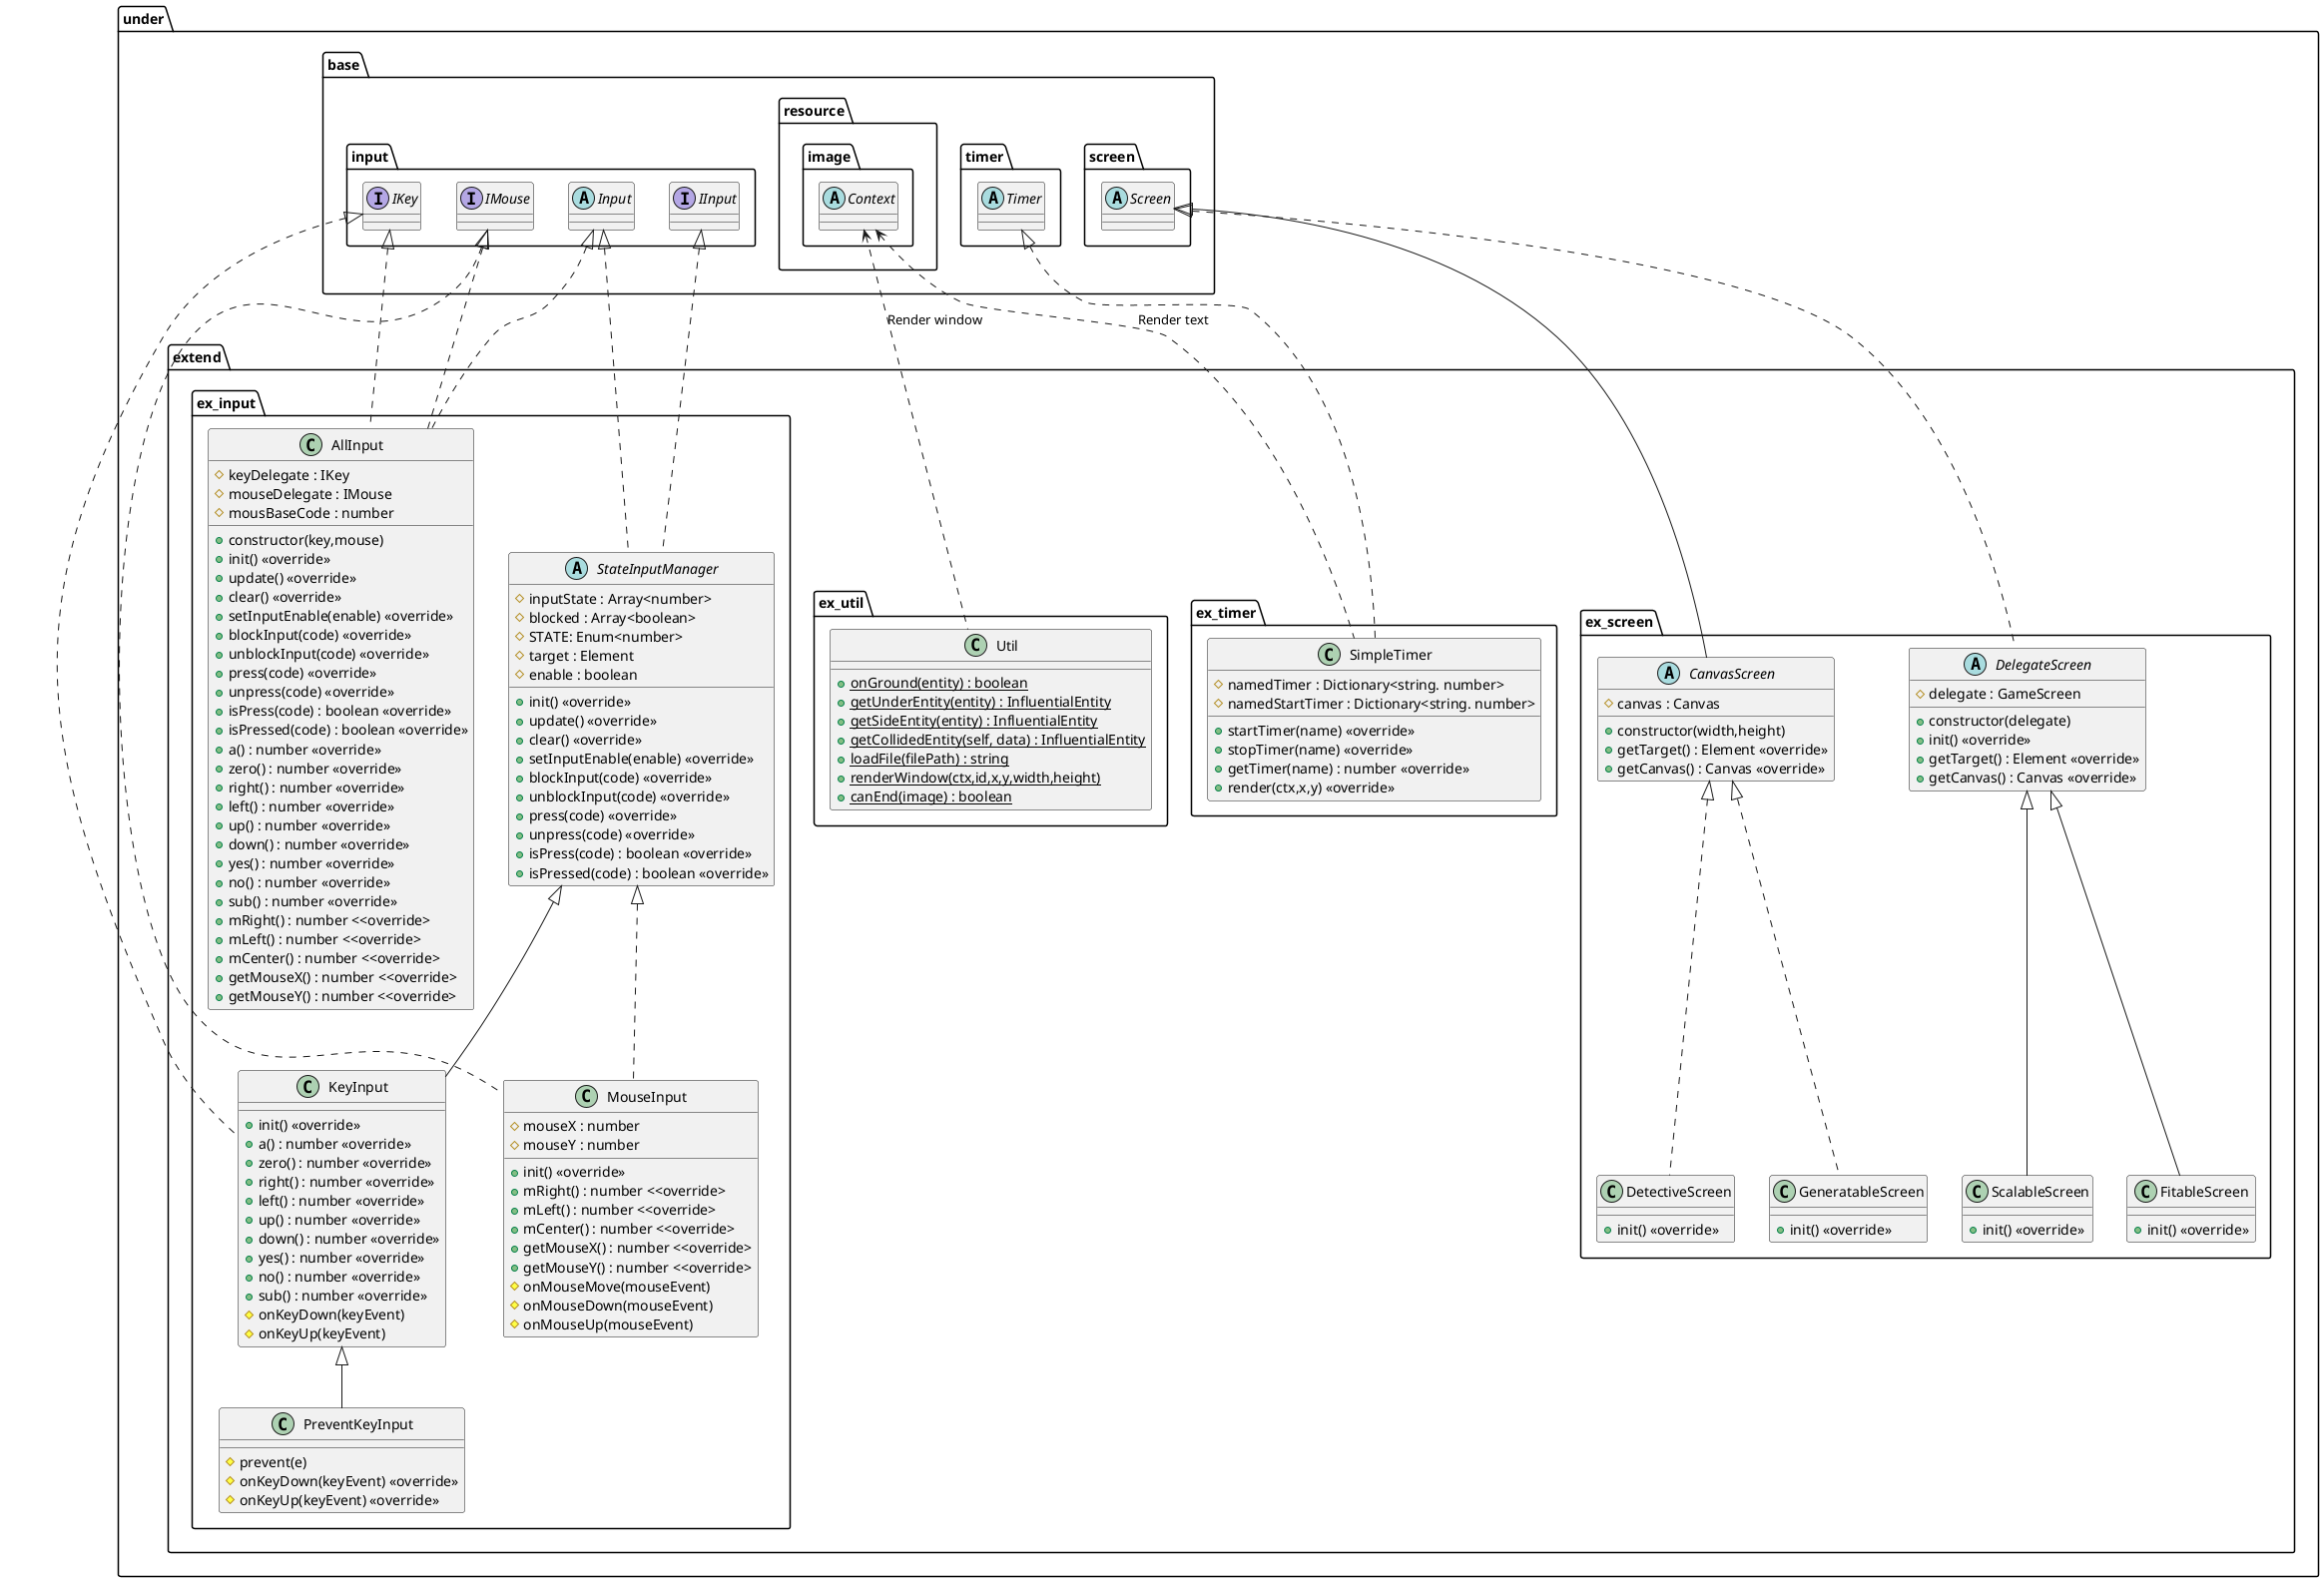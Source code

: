 @startuml GameBaseExtend

package under {
    package extend {
        package ex_input {
            abstract StateInputManager {
                #inputState : Array<number>
                #blocked : Array<boolean>
                #STATE: Enum<number>
                #target : Element
                #enable : boolean
                +init() <<override>>
                +update() <<override>>
                +clear() <<override>>
                +setInputEnable(enable) <<override>>
                +blockInput(code) <<override>>
                +unblockInput(code) <<override>>
                +press(code) <<override>>
                +unpress(code) <<override>>
                +isPress(code) : boolean <<override>>
                +isPressed(code) : boolean <<override>>
            }
            class KeyInput {
                +init() <<override>>
                +a() : number <<override>>
                +zero() : number <<override>>
                +right() : number <<override>>
                +left() : number <<override>>
                +up() : number <<override>>
                +down() : number <<override>>
                +yes() : number <<override>>
                +no() : number <<override>>
                +sub() : number <<override>>
                #onKeyDown(keyEvent)
                #onKeyUp(keyEvent)
            }
            class PreventKeyInput {
                #prevent(e)
                #onKeyDown(keyEvent) <<override>>
                #onKeyUp(keyEvent) <<override>>
            }
            class MouseInput {
                #mouseX : number
                #mouseY : number
                +init() <<override>>
                +mRight() : number <<override>
                +mLeft() : number <<override>
                +mCenter() : number <<override>
                +getMouseX() : number <<override>
                +getMouseY() : number <<override>
                #onMouseMove(mouseEvent)
                #onMouseDown(mouseEvent)
                #onMouseUp(mouseEvent)

            }
            class AllInput {
                +constructor(key,mouse)
                #keyDelegate : IKey
                #mouseDelegate : IMouse
                #mousBaseCode : number
                +init() <<override>>
                +update() <<override>>
                +clear() <<override>>
                +setInputEnable(enable) <<override>>
                +blockInput(code) <<override>>
                +unblockInput(code) <<override>>
                +press(code) <<override>>
                +unpress(code) <<override>>
                +isPress(code) : boolean <<override>>
                +isPressed(code) : boolean <<override>>
                +a() : number <<override>>
                +zero() : number <<override>>
                +right() : number <<override>>
                +left() : number <<override>>
                +up() : number <<override>>
                +down() : number <<override>>
                +yes() : number <<override>>
                +no() : number <<override>>
                +sub() : number <<override>>
                +mRight() : number <<override>
                +mLeft() : number <<override>
                +mCenter() : number <<override>
                +getMouseX() : number <<override>
                +getMouseY() : number <<override>
            }
        }
        package ex_screen {
            abstract CanvasScreen {
                +constructor(width,height)
                #canvas : Canvas
                +getTarget() : Element <<override>>
                +getCanvas() : Canvas <<override>>
            }
            class DetectiveScreen {
                +init() <<override>>
            }
            class GeneratableScreen {
                +init() <<override>>
            }
            abstract DelegateScreen {
                +constructor(delegate)
                #delegate : GameScreen
                +init() <<override>>
                +getTarget() : Element <<override>>
                +getCanvas() : Canvas <<override>>
            }
            class ScalableScreen {
                +init() <<override>>
            }
            class FitableScreen {
                +init() <<override>>
            }
        }

        package ex_timer {
            class SimpleTimer {
                #namedTimer : Dictionary<string. number>
                #namedStartTimer : Dictionary<string. number>
                +startTimer(name) <<override>>
                +stopTimer(name) <<override>>
                +getTimer(name) : number <<override>>
                +render(ctx,x,y) <<override>>
            }
        }

        package ex_util {
            class Util {
                {static} +onGround(entity) : boolean
                {static} +getUnderEntity(entity) : InfluentialEntity
                {static} +getSideEntity(entity) : InfluentialEntity
                {static} +getCollidedEntity(self, data) : InfluentialEntity
                {static} +loadFile(filePath) : string
                {static} +renderWindow(ctx,id,x,y,width,height)
                {static} +canEnd(image) : boolean
            }
        }
    }
}

package under {
    package base {
        package input {
            abstract Input
            interface IInput
            interface IKey
            interface IMouse
        }
        package resource {
            package image {
                abstract Context
            }
        }
        package timer {
            abstract Timer
        }
        package screen {
            abstract Screen
        }
    }
}

Context <.. SimpleTimer : Render text
Context <.. Util : Render window

Input <|.. AllInput
IKey <|.. AllInput
IMouse <|.. AllInput
Input <|.. StateInputManager
IInput <|.. StateInputManager
StateInputManager <|-- KeyInput
IKey <|.. KeyInput
KeyInput <|-- PreventKeyInput
StateInputManager <|.. MouseInput
IMouse <|.. MouseInput

Screen <|-- CanvasScreen
Screen <|.. DelegateScreen
CanvasScreen <|.. DetectiveScreen
CanvasScreen <|.. GeneratableScreen
DelegateScreen <|-- ScalableScreen
DelegateScreen <|-- FitableScreen

Timer <|.. SimpleTimer

@enduml
